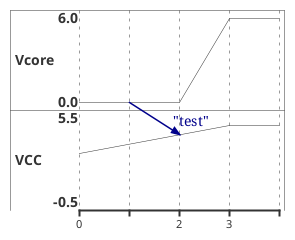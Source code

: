 {
  "sha1": "ci78d5sn0pv8evz15fs9n7wkp4sq63n",
  "insertion": {
    "when": "2024-06-01T09:03:01.458Z",
    "url": "https://forum.plantuml.net/11288/mixed-signal-timing-diagram?show=11369#c11369",
    "user": "plantuml@gmail.com"
  }
}
@startuml
analog "Vcore" as VDD
analog "VCC" between -.5 and 5.5 as VCC

@0
VDD is 0
VCC is 3
@2
VDD is 0
@3
VDD is 6
VCC is 5
VDD@1 -> VCC@2 : "test"
@enduml
